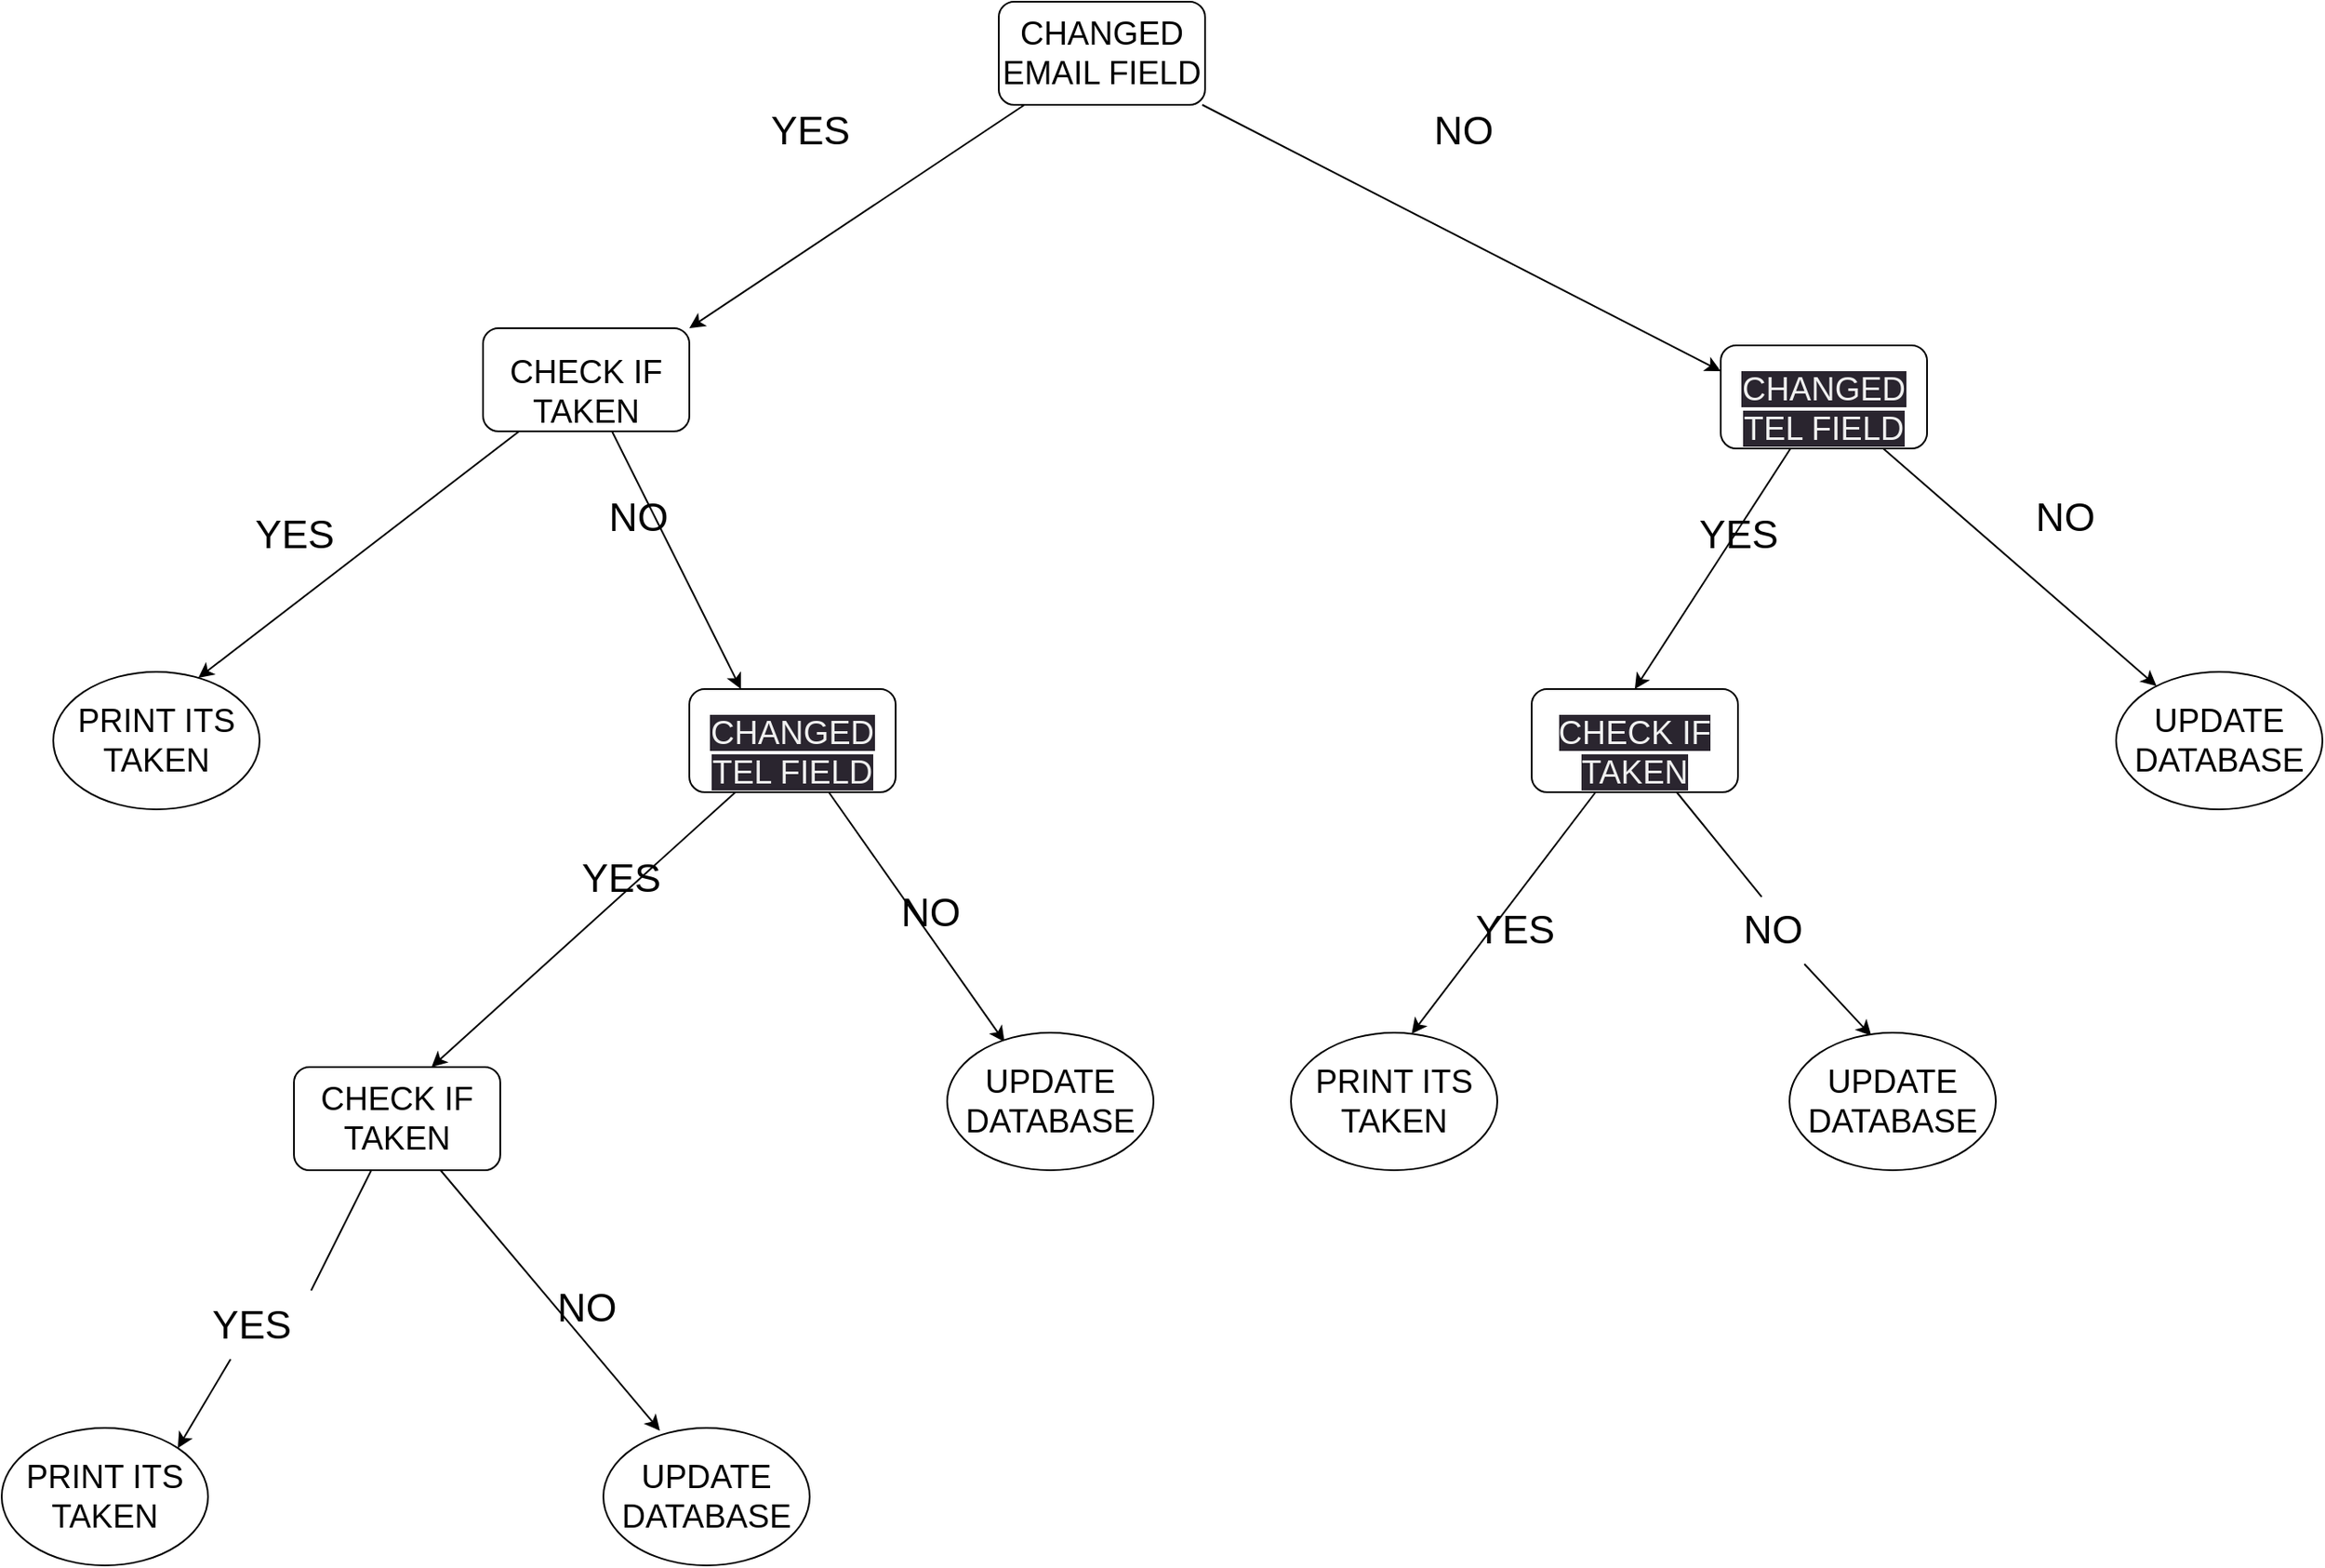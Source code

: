 <mxfile>
    <diagram id="JKIPco6Iux83tP9B0F8L" name="Page-1">
        <mxGraphModel dx="2343" dy="1023" grid="1" gridSize="10" guides="1" tooltips="1" connect="1" arrows="1" fold="1" page="1" pageScale="1" pageWidth="850" pageHeight="1100" math="0" shadow="0">
            <root>
                <mxCell id="0"/>
                <mxCell id="1" parent="0"/>
                <mxCell id="9" style="edgeStyle=none;html=1;entryX=0.25;entryY=0;entryDx=0;entryDy=0;" edge="1" parent="1" source="2" target="5">
                    <mxGeometry relative="1" as="geometry"/>
                </mxCell>
                <mxCell id="15" style="edgeStyle=none;html=1;entryX=0.703;entryY=0.044;entryDx=0;entryDy=0;entryPerimeter=0;" edge="1" parent="1" source="2" target="13">
                    <mxGeometry relative="1" as="geometry"/>
                </mxCell>
                <mxCell id="2" value="&lt;br&gt;&lt;span style=&quot;font-size: 19px;&quot;&gt;CHECK IF TAKEN&lt;/span&gt;" style="rounded=1;whiteSpace=wrap;html=1;" vertex="1" parent="1">
                    <mxGeometry y="230" width="120" height="60" as="geometry"/>
                </mxCell>
                <mxCell id="7" style="edgeStyle=none;html=1;entryX=1;entryY=0;entryDx=0;entryDy=0;" edge="1" parent="1" source="3" target="2">
                    <mxGeometry relative="1" as="geometry"/>
                </mxCell>
                <mxCell id="8" style="edgeStyle=none;html=1;entryX=0;entryY=0.25;entryDx=0;entryDy=0;" edge="1" parent="1" source="3" target="4">
                    <mxGeometry relative="1" as="geometry"/>
                </mxCell>
                <mxCell id="3" value="&lt;font style=&quot;font-size: 19px;&quot;&gt;CHANGED EMAIL FIELD&lt;/font&gt;" style="rounded=1;whiteSpace=wrap;html=1;" vertex="1" parent="1">
                    <mxGeometry x="300" y="40" width="120" height="60" as="geometry"/>
                </mxCell>
                <mxCell id="10" style="edgeStyle=none;html=1;entryX=0.5;entryY=0;entryDx=0;entryDy=0;" edge="1" parent="1" source="4" target="6">
                    <mxGeometry relative="1" as="geometry"/>
                </mxCell>
                <mxCell id="16" style="edgeStyle=none;html=1;" edge="1" parent="1" source="4" target="14">
                    <mxGeometry relative="1" as="geometry"/>
                </mxCell>
                <mxCell id="4" value="&lt;br&gt;&lt;span style=&quot;color: rgb(240, 240, 240); font-family: Helvetica; font-size: 19px; font-style: normal; font-variant-ligatures: normal; font-variant-caps: normal; font-weight: 400; letter-spacing: normal; orphans: 2; text-align: center; text-indent: 0px; text-transform: none; widows: 2; word-spacing: 0px; -webkit-text-stroke-width: 0px; background-color: rgb(42, 37, 47); text-decoration-thickness: initial; text-decoration-style: initial; text-decoration-color: initial; float: none; display: inline !important;&quot;&gt;CHANGED TEL FIELD&lt;/span&gt;&lt;br&gt;" style="rounded=1;whiteSpace=wrap;html=1;" vertex="1" parent="1">
                    <mxGeometry x="720" y="240" width="120" height="60" as="geometry"/>
                </mxCell>
                <mxCell id="28" style="edgeStyle=none;html=1;" edge="1" parent="1" source="5">
                    <mxGeometry relative="1" as="geometry">
                        <mxPoint x="-30" y="660" as="targetPoint"/>
                    </mxGeometry>
                </mxCell>
                <mxCell id="29" style="edgeStyle=none;html=1;entryX=0.278;entryY=0.067;entryDx=0;entryDy=0;entryPerimeter=0;" edge="1" parent="1" source="5" target="22">
                    <mxGeometry relative="1" as="geometry"/>
                </mxCell>
                <mxCell id="5" value="&lt;br&gt;&lt;span style=&quot;color: rgb(240, 240, 240); font-family: Helvetica; font-size: 19px; font-style: normal; font-variant-ligatures: normal; font-variant-caps: normal; font-weight: 400; letter-spacing: normal; orphans: 2; text-align: center; text-indent: 0px; text-transform: none; widows: 2; word-spacing: 0px; -webkit-text-stroke-width: 0px; background-color: rgb(42, 37, 47); text-decoration-thickness: initial; text-decoration-style: initial; text-decoration-color: initial; float: none; display: inline !important;&quot;&gt;CHANGED TEL FIELD&lt;/span&gt;&lt;br&gt;" style="rounded=1;whiteSpace=wrap;html=1;" vertex="1" parent="1">
                    <mxGeometry x="120" y="440" width="120" height="60" as="geometry"/>
                </mxCell>
                <mxCell id="19" style="edgeStyle=none;html=1;entryX=0.585;entryY=0.008;entryDx=0;entryDy=0;entryPerimeter=0;" edge="1" parent="1" source="6" target="17">
                    <mxGeometry relative="1" as="geometry"/>
                </mxCell>
                <mxCell id="20" style="edgeStyle=none;html=1;entryX=0.397;entryY=0.023;entryDx=0;entryDy=0;entryPerimeter=0;startArrow=none;" edge="1" parent="1" source="41" target="18">
                    <mxGeometry relative="1" as="geometry"/>
                </mxCell>
                <mxCell id="6" value="&lt;br&gt;&lt;span style=&quot;color: rgb(240, 240, 240); font-family: Helvetica; font-size: 19px; font-style: normal; font-variant-ligatures: normal; font-variant-caps: normal; font-weight: 400; letter-spacing: normal; orphans: 2; text-align: center; text-indent: 0px; text-transform: none; widows: 2; word-spacing: 0px; -webkit-text-stroke-width: 0px; background-color: rgb(42, 37, 47); text-decoration-thickness: initial; text-decoration-style: initial; text-decoration-color: initial; float: none; display: inline !important;&quot;&gt;CHECK IF &lt;br&gt;TAKEN&lt;/span&gt;&lt;br&gt;" style="rounded=1;whiteSpace=wrap;html=1;" vertex="1" parent="1">
                    <mxGeometry x="610" y="440" width="120" height="60" as="geometry"/>
                </mxCell>
                <mxCell id="13" value="&lt;span style=&quot;font-size: 19px;&quot;&gt;PRINT ITS TAKEN&lt;/span&gt;" style="ellipse;whiteSpace=wrap;html=1;" vertex="1" parent="1">
                    <mxGeometry x="-250" y="430" width="120" height="80" as="geometry"/>
                </mxCell>
                <mxCell id="14" value="&lt;span style=&quot;font-size: 19px;&quot;&gt;UPDATE DATABASE&lt;/span&gt;" style="ellipse;whiteSpace=wrap;html=1;" vertex="1" parent="1">
                    <mxGeometry x="950" y="430" width="120" height="80" as="geometry"/>
                </mxCell>
                <mxCell id="17" value="&lt;span style=&quot;font-size: 19px;&quot;&gt;PRINT ITS TAKEN&lt;/span&gt;" style="ellipse;whiteSpace=wrap;html=1;" vertex="1" parent="1">
                    <mxGeometry x="470" y="640" width="120" height="80" as="geometry"/>
                </mxCell>
                <mxCell id="18" value="&lt;span style=&quot;font-size: 19px;&quot;&gt;UPDATE DATABASE&lt;/span&gt;" style="ellipse;whiteSpace=wrap;html=1;" vertex="1" parent="1">
                    <mxGeometry x="760" y="640" width="120" height="80" as="geometry"/>
                </mxCell>
                <mxCell id="22" value="&lt;span style=&quot;font-size: 19px;&quot;&gt;UPDATE DATABASE&lt;/span&gt;" style="ellipse;whiteSpace=wrap;html=1;" vertex="1" parent="1">
                    <mxGeometry x="270" y="640" width="120" height="80" as="geometry"/>
                </mxCell>
                <mxCell id="26" style="edgeStyle=none;html=1;entryX=1;entryY=0;entryDx=0;entryDy=0;startArrow=none;" edge="1" parent="1" source="36" target="25">
                    <mxGeometry relative="1" as="geometry"/>
                </mxCell>
                <mxCell id="27" style="edgeStyle=none;html=1;entryX=0.274;entryY=0.02;entryDx=0;entryDy=0;entryPerimeter=0;" edge="1" parent="1" source="23" target="24">
                    <mxGeometry relative="1" as="geometry"/>
                </mxCell>
                <mxCell id="23" value="&lt;span style=&quot;font-size: 19px;&quot;&gt;CHECK IF TAKEN&lt;/span&gt;" style="rounded=1;whiteSpace=wrap;html=1;" vertex="1" parent="1">
                    <mxGeometry x="-110" y="660" width="120" height="60" as="geometry"/>
                </mxCell>
                <mxCell id="24" value="&lt;span style=&quot;font-size: 19px;&quot;&gt;UPDATE DATABASE&lt;/span&gt;" style="ellipse;whiteSpace=wrap;html=1;" vertex="1" parent="1">
                    <mxGeometry x="70" y="870" width="120" height="80" as="geometry"/>
                </mxCell>
                <mxCell id="25" value="&lt;span style=&quot;font-size: 19px;&quot;&gt;PRINT ITS TAKEN&lt;/span&gt;" style="ellipse;whiteSpace=wrap;html=1;" vertex="1" parent="1">
                    <mxGeometry x="-280" y="870" width="120" height="80" as="geometry"/>
                </mxCell>
                <mxCell id="30" value="NO" style="text;html=1;align=center;verticalAlign=middle;resizable=0;points=[];autosize=1;strokeColor=none;fillColor=none;fontSize=23;" vertex="1" parent="1">
                    <mxGeometry x="540" y="95" width="60" height="40" as="geometry"/>
                </mxCell>
                <mxCell id="31" value="YES" style="text;html=1;align=center;verticalAlign=middle;resizable=0;points=[];autosize=1;strokeColor=none;fillColor=none;fontSize=23;" vertex="1" parent="1">
                    <mxGeometry x="155" y="95" width="70" height="40" as="geometry"/>
                </mxCell>
                <mxCell id="32" value="NO" style="text;html=1;align=center;verticalAlign=middle;resizable=0;points=[];autosize=1;strokeColor=none;fillColor=none;fontSize=23;" vertex="1" parent="1">
                    <mxGeometry x="60" y="320" width="60" height="40" as="geometry"/>
                </mxCell>
                <mxCell id="33" value="YES" style="text;html=1;align=center;verticalAlign=middle;resizable=0;points=[];autosize=1;strokeColor=none;fillColor=none;fontSize=23;" vertex="1" parent="1">
                    <mxGeometry x="-145" y="330" width="70" height="40" as="geometry"/>
                </mxCell>
                <mxCell id="34" value="YES" style="text;html=1;align=center;verticalAlign=middle;resizable=0;points=[];autosize=1;strokeColor=none;fillColor=none;fontSize=23;" vertex="1" parent="1">
                    <mxGeometry x="45" y="530" width="70" height="40" as="geometry"/>
                </mxCell>
                <mxCell id="35" value="NO" style="text;html=1;align=center;verticalAlign=middle;resizable=0;points=[];autosize=1;strokeColor=none;fillColor=none;fontSize=23;" vertex="1" parent="1">
                    <mxGeometry x="230" y="550" width="60" height="40" as="geometry"/>
                </mxCell>
                <mxCell id="37" value="" style="edgeStyle=none;html=1;entryX=1;entryY=0;entryDx=0;entryDy=0;endArrow=none;" edge="1" parent="1" source="23" target="36">
                    <mxGeometry relative="1" as="geometry">
                        <mxPoint x="-71.062" y="730" as="sourcePoint"/>
                        <mxPoint x="-177.574" y="881.716" as="targetPoint"/>
                    </mxGeometry>
                </mxCell>
                <mxCell id="36" value="YES" style="text;html=1;align=center;verticalAlign=middle;resizable=0;points=[];autosize=1;strokeColor=none;fillColor=none;fontSize=23;" vertex="1" parent="1">
                    <mxGeometry x="-170" y="790" width="70" height="40" as="geometry"/>
                </mxCell>
                <mxCell id="40" value="NO" style="text;html=1;align=center;verticalAlign=middle;resizable=0;points=[];autosize=1;strokeColor=none;fillColor=none;fontSize=23;" vertex="1" parent="1">
                    <mxGeometry x="30" y="780" width="60" height="40" as="geometry"/>
                </mxCell>
                <mxCell id="42" value="" style="edgeStyle=none;html=1;entryX=0.397;entryY=0.023;entryDx=0;entryDy=0;entryPerimeter=0;endArrow=none;" edge="1" parent="1" source="6" target="41">
                    <mxGeometry relative="1" as="geometry">
                        <mxPoint x="700.538" y="510.0" as="sourcePoint"/>
                        <mxPoint x="797.64" y="651.84" as="targetPoint"/>
                    </mxGeometry>
                </mxCell>
                <mxCell id="41" value="NO" style="text;html=1;align=center;verticalAlign=middle;resizable=0;points=[];autosize=1;strokeColor=none;fillColor=none;fontSize=23;" vertex="1" parent="1">
                    <mxGeometry x="720" y="560" width="60" height="40" as="geometry"/>
                </mxCell>
                <mxCell id="44" value="YES" style="text;html=1;align=center;verticalAlign=middle;resizable=0;points=[];autosize=1;strokeColor=none;fillColor=none;fontSize=23;" vertex="1" parent="1">
                    <mxGeometry x="565" y="560" width="70" height="40" as="geometry"/>
                </mxCell>
                <mxCell id="45" value="YES" style="text;html=1;align=center;verticalAlign=middle;resizable=0;points=[];autosize=1;strokeColor=none;fillColor=none;fontSize=23;" vertex="1" parent="1">
                    <mxGeometry x="695" y="330" width="70" height="40" as="geometry"/>
                </mxCell>
                <mxCell id="46" value="NO" style="text;html=1;align=center;verticalAlign=middle;resizable=0;points=[];autosize=1;strokeColor=none;fillColor=none;fontSize=23;" vertex="1" parent="1">
                    <mxGeometry x="890" y="320" width="60" height="40" as="geometry"/>
                </mxCell>
            </root>
        </mxGraphModel>
    </diagram>
</mxfile>